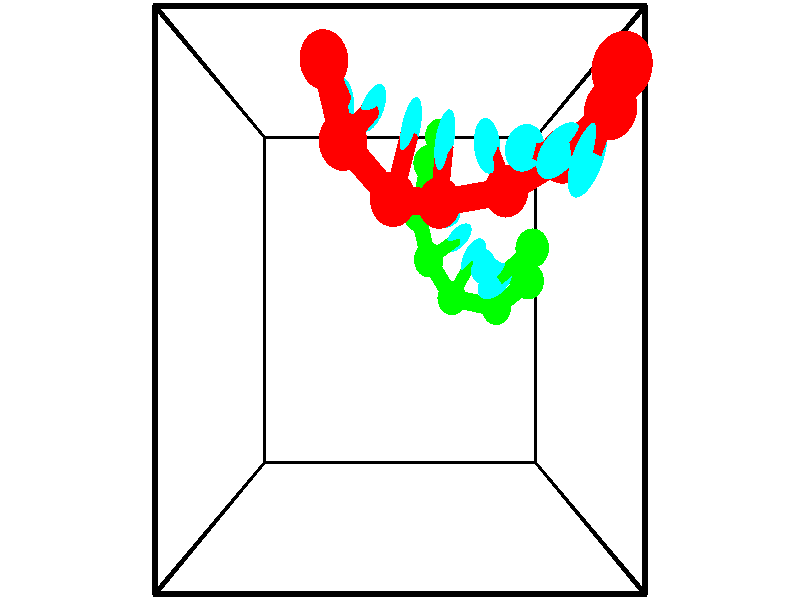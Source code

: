 // switches for output
#declare DRAW_BASES = 1; // possible values are 0, 1; only relevant for DNA ribbons
#declare DRAW_BASES_TYPE = 3; // possible values are 1, 2, 3; only relevant for DNA ribbons
#declare DRAW_FOG = 0; // set to 1 to enable fog

#include "colors.inc"

#include "transforms.inc"
background { rgb <1, 1, 1>}

#default {
   normal{
       ripples 0.25
       frequency 0.20
       turbulence 0.2
       lambda 5
   }
	finish {
		phong 0.1
		phong_size 40.
	}
}

// original window dimensions: 1024x640


// camera settings

camera {
	sky <-0, 1, 0>
	up <-0, 1, 0>
	right 1.6 * <1, 0, 0>
	location <2.5, 2.5, 11.1562>
	look_at <2.5, 2.5, 2.5>
	direction <0, 0, -8.6562>
	angle 67.0682
}


# declare cpy_camera_pos = <2.5, 2.5, 11.1562>;
# if (DRAW_FOG = 1)
fog {
	fog_type 2
	up vnormalize(cpy_camera_pos)
	color rgbt<1,1,1,0.3>
	distance 1e-5
	fog_alt 3e-3
	fog_offset 4
}
# end


// LIGHTS

# declare lum = 6;
global_settings {
	ambient_light rgb lum * <0.05, 0.05, 0.05>
	max_trace_level 15
}# declare cpy_direct_light_amount = 0.25;
light_source
{	1000 * <-1, -1, 1>,
	rgb lum * cpy_direct_light_amount
	parallel
}

light_source
{	1000 * <1, 1, -1>,
	rgb lum * cpy_direct_light_amount
	parallel
}

// strand 0

// nucleotide -1

// particle -1
sphere {
	<1.713625, 4.568853, 4.909511> 0.250000
	pigment { color rgbt <1,0,0,0> }
	no_shadow
}
cylinder {
	<1.796322, 4.463766, 4.532526>,  <1.845940, 4.400714, 4.306334>, 0.100000
	pigment { color rgbt <1,0,0,0> }
	no_shadow
}
cylinder {
	<1.796322, 4.463766, 4.532526>,  <1.713625, 4.568853, 4.909511>, 0.100000
	pigment { color rgbt <1,0,0,0> }
	no_shadow
}

// particle -1
sphere {
	<1.796322, 4.463766, 4.532526> 0.100000
	pigment { color rgbt <1,0,0,0> }
	no_shadow
}
sphere {
	0, 1
	scale<0.080000,0.200000,0.300000>
	matrix <0.956808, -0.146944, 0.250851,
		-0.204392, -0.953618, 0.220990,
		0.206743, -0.262717, -0.942463,
		1.858345, 4.384951, 4.249786>
	pigment { color rgbt <0,1,1,0> }
	no_shadow
}
cylinder {
	<1.908137, 3.871648, 4.885137>,  <1.713625, 4.568853, 4.909511>, 0.130000
	pigment { color rgbt <1,0,0,0> }
	no_shadow
}

// nucleotide -1

// particle -1
sphere {
	<1.908137, 3.871648, 4.885137> 0.250000
	pigment { color rgbt <1,0,0,0> }
	no_shadow
}
cylinder {
	<2.073990, 4.111414, 4.611266>,  <2.173501, 4.255273, 4.446944>, 0.100000
	pigment { color rgbt <1,0,0,0> }
	no_shadow
}
cylinder {
	<2.073990, 4.111414, 4.611266>,  <1.908137, 3.871648, 4.885137>, 0.100000
	pigment { color rgbt <1,0,0,0> }
	no_shadow
}

// particle -1
sphere {
	<2.073990, 4.111414, 4.611266> 0.100000
	pigment { color rgbt <1,0,0,0> }
	no_shadow
}
sphere {
	0, 1
	scale<0.080000,0.200000,0.300000>
	matrix <0.905897, -0.343164, 0.248170,
		-0.086200, -0.723147, -0.685294,
		0.414632, 0.599414, -0.684677,
		2.198380, 4.291238, 4.405863>
	pigment { color rgbt <0,1,1,0> }
	no_shadow
}
cylinder {
	<2.423787, 3.414641, 4.572441>,  <1.908137, 3.871648, 4.885137>, 0.130000
	pigment { color rgbt <1,0,0,0> }
	no_shadow
}

// nucleotide -1

// particle -1
sphere {
	<2.423787, 3.414641, 4.572441> 0.250000
	pigment { color rgbt <1,0,0,0> }
	no_shadow
}
cylinder {
	<2.536636, 3.794968, 4.521293>,  <2.604346, 4.023165, 4.490603>, 0.100000
	pigment { color rgbt <1,0,0,0> }
	no_shadow
}
cylinder {
	<2.536636, 3.794968, 4.521293>,  <2.423787, 3.414641, 4.572441>, 0.100000
	pigment { color rgbt <1,0,0,0> }
	no_shadow
}

// particle -1
sphere {
	<2.536636, 3.794968, 4.521293> 0.100000
	pigment { color rgbt <1,0,0,0> }
	no_shadow
}
sphere {
	0, 1
	scale<0.080000,0.200000,0.300000>
	matrix <0.921168, -0.231228, 0.313022,
		0.268059, -0.206101, -0.941099,
		0.282123, 0.950818, -0.127871,
		2.621273, 4.080214, 4.482932>
	pigment { color rgbt <0,1,1,0> }
	no_shadow
}
cylinder {
	<2.957685, 3.443859, 4.108723>,  <2.423787, 3.414641, 4.572441>, 0.130000
	pigment { color rgbt <1,0,0,0> }
	no_shadow
}

// nucleotide -1

// particle -1
sphere {
	<2.957685, 3.443859, 4.108723> 0.250000
	pigment { color rgbt <1,0,0,0> }
	no_shadow
}
cylinder {
	<2.974983, 3.728807, 4.388911>,  <2.985362, 3.899776, 4.557024>, 0.100000
	pigment { color rgbt <1,0,0,0> }
	no_shadow
}
cylinder {
	<2.974983, 3.728807, 4.388911>,  <2.957685, 3.443859, 4.108723>, 0.100000
	pigment { color rgbt <1,0,0,0> }
	no_shadow
}

// particle -1
sphere {
	<2.974983, 3.728807, 4.388911> 0.100000
	pigment { color rgbt <1,0,0,0> }
	no_shadow
}
sphere {
	0, 1
	scale<0.080000,0.200000,0.300000>
	matrix <0.881834, -0.356755, 0.308373,
		0.469572, 0.604363, -0.643621,
		0.043246, 0.712371, 0.700470,
		2.987957, 3.942518, 4.599052>
	pigment { color rgbt <0,1,1,0> }
	no_shadow
}
cylinder {
	<3.725430, 3.544874, 4.191608>,  <2.957685, 3.443859, 4.108723>, 0.130000
	pigment { color rgbt <1,0,0,0> }
	no_shadow
}

// nucleotide -1

// particle -1
sphere {
	<3.725430, 3.544874, 4.191608> 0.250000
	pigment { color rgbt <1,0,0,0> }
	no_shadow
}
cylinder {
	<3.556614, 3.724607, 4.506565>,  <3.455324, 3.832446, 4.695539>, 0.100000
	pigment { color rgbt <1,0,0,0> }
	no_shadow
}
cylinder {
	<3.556614, 3.724607, 4.506565>,  <3.725430, 3.544874, 4.191608>, 0.100000
	pigment { color rgbt <1,0,0,0> }
	no_shadow
}

// particle -1
sphere {
	<3.556614, 3.724607, 4.506565> 0.100000
	pigment { color rgbt <1,0,0,0> }
	no_shadow
}
sphere {
	0, 1
	scale<0.080000,0.200000,0.300000>
	matrix <0.792013, -0.239875, 0.561404,
		0.441132, 0.860559, -0.254640,
		-0.422039, 0.449331, 0.787391,
		3.430002, 3.859406, 4.742782>
	pigment { color rgbt <0,1,1,0> }
	no_shadow
}
cylinder {
	<4.283597, 3.812674, 4.561364>,  <3.725430, 3.544874, 4.191608>, 0.130000
	pigment { color rgbt <1,0,0,0> }
	no_shadow
}

// nucleotide -1

// particle -1
sphere {
	<4.283597, 3.812674, 4.561364> 0.250000
	pigment { color rgbt <1,0,0,0> }
	no_shadow
}
cylinder {
	<3.988785, 3.796021, 4.831195>,  <3.811898, 3.786030, 4.993094>, 0.100000
	pigment { color rgbt <1,0,0,0> }
	no_shadow
}
cylinder {
	<3.988785, 3.796021, 4.831195>,  <4.283597, 3.812674, 4.561364>, 0.100000
	pigment { color rgbt <1,0,0,0> }
	no_shadow
}

// particle -1
sphere {
	<3.988785, 3.796021, 4.831195> 0.100000
	pigment { color rgbt <1,0,0,0> }
	no_shadow
}
sphere {
	0, 1
	scale<0.080000,0.200000,0.300000>
	matrix <0.636294, -0.379234, 0.671797,
		0.227855, 0.924364, 0.305996,
		-0.737029, -0.041631, 0.674577,
		3.767676, 3.783532, 5.033568>
	pigment { color rgbt <0,1,1,0> }
	no_shadow
}
cylinder {
	<4.591275, 4.077549, 5.156069>,  <4.283597, 3.812674, 4.561364>, 0.130000
	pigment { color rgbt <1,0,0,0> }
	no_shadow
}

// nucleotide -1

// particle -1
sphere {
	<4.591275, 4.077549, 5.156069> 0.250000
	pigment { color rgbt <1,0,0,0> }
	no_shadow
}
cylinder {
	<4.275150, 3.859311, 5.267593>,  <4.085475, 3.728369, 5.334508>, 0.100000
	pigment { color rgbt <1,0,0,0> }
	no_shadow
}
cylinder {
	<4.275150, 3.859311, 5.267593>,  <4.591275, 4.077549, 5.156069>, 0.100000
	pigment { color rgbt <1,0,0,0> }
	no_shadow
}

// particle -1
sphere {
	<4.275150, 3.859311, 5.267593> 0.100000
	pigment { color rgbt <1,0,0,0> }
	no_shadow
}
sphere {
	0, 1
	scale<0.080000,0.200000,0.300000>
	matrix <0.539764, -0.404636, 0.738190,
		-0.289936, 0.733891, 0.614281,
		-0.790311, -0.545594, 0.278810,
		4.038057, 3.695633, 5.351236>
	pigment { color rgbt <0,1,1,0> }
	no_shadow
}
cylinder {
	<4.428725, 4.186536, 5.901924>,  <4.591275, 4.077549, 5.156069>, 0.130000
	pigment { color rgbt <1,0,0,0> }
	no_shadow
}

// nucleotide -1

// particle -1
sphere {
	<4.428725, 4.186536, 5.901924> 0.250000
	pigment { color rgbt <1,0,0,0> }
	no_shadow
}
cylinder {
	<4.291611, 3.825186, 5.798843>,  <4.209342, 3.608376, 5.736995>, 0.100000
	pigment { color rgbt <1,0,0,0> }
	no_shadow
}
cylinder {
	<4.291611, 3.825186, 5.798843>,  <4.428725, 4.186536, 5.901924>, 0.100000
	pigment { color rgbt <1,0,0,0> }
	no_shadow
}

// particle -1
sphere {
	<4.291611, 3.825186, 5.798843> 0.100000
	pigment { color rgbt <1,0,0,0> }
	no_shadow
}
sphere {
	0, 1
	scale<0.080000,0.200000,0.300000>
	matrix <0.566182, -0.417572, 0.710684,
		-0.749623, 0.097707, 0.654613,
		-0.342787, -0.903375, -0.257702,
		4.188775, 3.554173, 5.721533>
	pigment { color rgbt <0,1,1,0> }
	no_shadow
}
// strand 1

// nucleotide -1

// particle -1
sphere {
	<4.513430, 3.156889, 1.958782> 0.250000
	pigment { color rgbt <0,1,0,0> }
	no_shadow
}
cylinder {
	<4.196739, 2.918228, 1.906363>,  <4.006725, 2.775031, 1.874911>, 0.100000
	pigment { color rgbt <0,1,0,0> }
	no_shadow
}
cylinder {
	<4.196739, 2.918228, 1.906363>,  <4.513430, 3.156889, 1.958782>, 0.100000
	pigment { color rgbt <0,1,0,0> }
	no_shadow
}

// particle -1
sphere {
	<4.196739, 2.918228, 1.906363> 0.100000
	pigment { color rgbt <0,1,0,0> }
	no_shadow
}
sphere {
	0, 1
	scale<0.080000,0.200000,0.300000>
	matrix <-0.150349, 0.398251, -0.904870,
		0.592085, -0.696706, -0.405013,
		-0.791726, -0.596654, -0.131050,
		3.959221, 2.739232, 1.867048>
	pigment { color rgbt <0,1,1,0> }
	no_shadow
}
cylinder {
	<4.590364, 2.757126, 1.308961>,  <4.513430, 3.156889, 1.958782>, 0.130000
	pigment { color rgbt <0,1,0,0> }
	no_shadow
}

// nucleotide -1

// particle -1
sphere {
	<4.590364, 2.757126, 1.308961> 0.250000
	pigment { color rgbt <0,1,0,0> }
	no_shadow
}
cylinder {
	<4.207840, 2.822016, 1.406249>,  <3.978326, 2.860950, 1.464622>, 0.100000
	pigment { color rgbt <0,1,0,0> }
	no_shadow
}
cylinder {
	<4.207840, 2.822016, 1.406249>,  <4.590364, 2.757126, 1.308961>, 0.100000
	pigment { color rgbt <0,1,0,0> }
	no_shadow
}

// particle -1
sphere {
	<4.207840, 2.822016, 1.406249> 0.100000
	pigment { color rgbt <0,1,0,0> }
	no_shadow
}
sphere {
	0, 1
	scale<0.080000,0.200000,0.300000>
	matrix <-0.156451, 0.418816, -0.894492,
		-0.246973, -0.893463, -0.375137,
		-0.956309, 0.162225, 0.243219,
		3.920947, 2.870683, 1.479215>
	pigment { color rgbt <0,1,1,0> }
	no_shadow
}
cylinder {
	<4.164294, 2.388724, 0.717787>,  <4.590364, 2.757126, 1.308961>, 0.130000
	pigment { color rgbt <0,1,0,0> }
	no_shadow
}

// nucleotide -1

// particle -1
sphere {
	<4.164294, 2.388724, 0.717787> 0.250000
	pigment { color rgbt <0,1,0,0> }
	no_shadow
}
cylinder {
	<4.024773, 2.711489, 0.908461>,  <3.941060, 2.905148, 1.022865>, 0.100000
	pigment { color rgbt <0,1,0,0> }
	no_shadow
}
cylinder {
	<4.024773, 2.711489, 0.908461>,  <4.164294, 2.388724, 0.717787>, 0.100000
	pigment { color rgbt <0,1,0,0> }
	no_shadow
}

// particle -1
sphere {
	<4.024773, 2.711489, 0.908461> 0.100000
	pigment { color rgbt <0,1,0,0> }
	no_shadow
}
sphere {
	0, 1
	scale<0.080000,0.200000,0.300000>
	matrix <-0.218772, 0.424474, -0.878613,
		-0.911304, -0.410749, 0.028472,
		-0.348803, 0.806912, 0.476685,
		3.920131, 2.953562, 1.051466>
	pigment { color rgbt <0,1,1,0> }
	no_shadow
}
cylinder {
	<3.404263, 2.529445, 0.628950>,  <4.164294, 2.388724, 0.717787>, 0.130000
	pigment { color rgbt <0,1,0,0> }
	no_shadow
}

// nucleotide -1

// particle -1
sphere {
	<3.404263, 2.529445, 0.628950> 0.250000
	pigment { color rgbt <0,1,0,0> }
	no_shadow
}
cylinder {
	<3.614342, 2.865696, 0.681886>,  <3.740389, 3.067446, 0.713647>, 0.100000
	pigment { color rgbt <0,1,0,0> }
	no_shadow
}
cylinder {
	<3.614342, 2.865696, 0.681886>,  <3.404263, 2.529445, 0.628950>, 0.100000
	pigment { color rgbt <0,1,0,0> }
	no_shadow
}

// particle -1
sphere {
	<3.614342, 2.865696, 0.681886> 0.100000
	pigment { color rgbt <0,1,0,0> }
	no_shadow
}
sphere {
	0, 1
	scale<0.080000,0.200000,0.300000>
	matrix <-0.414228, 0.388385, -0.823148,
		-0.743359, 0.377495, 0.552190,
		0.525197, 0.840627, 0.132340,
		3.771901, 3.117884, 0.721588>
	pigment { color rgbt <0,1,1,0> }
	no_shadow
}
cylinder {
	<2.989443, 3.071378, 0.865842>,  <3.404263, 2.529445, 0.628950>, 0.130000
	pigment { color rgbt <0,1,0,0> }
	no_shadow
}

// nucleotide -1

// particle -1
sphere {
	<2.989443, 3.071378, 0.865842> 0.250000
	pigment { color rgbt <0,1,0,0> }
	no_shadow
}
cylinder {
	<3.298332, 3.265062, 0.701301>,  <3.483666, 3.381273, 0.602576>, 0.100000
	pigment { color rgbt <0,1,0,0> }
	no_shadow
}
cylinder {
	<3.298332, 3.265062, 0.701301>,  <2.989443, 3.071378, 0.865842>, 0.100000
	pigment { color rgbt <0,1,0,0> }
	no_shadow
}

// particle -1
sphere {
	<3.298332, 3.265062, 0.701301> 0.100000
	pigment { color rgbt <0,1,0,0> }
	no_shadow
}
sphere {
	0, 1
	scale<0.080000,0.200000,0.300000>
	matrix <-0.630152, 0.501048, -0.593177,
		-0.081115, 0.717280, 0.692047,
		0.772223, 0.484211, -0.411353,
		3.529999, 3.410326, 0.577895>
	pigment { color rgbt <0,1,1,0> }
	no_shadow
}
cylinder {
	<2.809035, 3.719301, 0.874337>,  <2.989443, 3.071378, 0.865842>, 0.130000
	pigment { color rgbt <0,1,0,0> }
	no_shadow
}

// nucleotide -1

// particle -1
sphere {
	<2.809035, 3.719301, 0.874337> 0.250000
	pigment { color rgbt <0,1,0,0> }
	no_shadow
}
cylinder {
	<3.112259, 3.726154, 0.613553>,  <3.294193, 3.730267, 0.457082>, 0.100000
	pigment { color rgbt <0,1,0,0> }
	no_shadow
}
cylinder {
	<3.112259, 3.726154, 0.613553>,  <2.809035, 3.719301, 0.874337>, 0.100000
	pigment { color rgbt <0,1,0,0> }
	no_shadow
}

// particle -1
sphere {
	<3.112259, 3.726154, 0.613553> 0.100000
	pigment { color rgbt <0,1,0,0> }
	no_shadow
}
sphere {
	0, 1
	scale<0.080000,0.200000,0.300000>
	matrix <-0.487651, 0.678680, -0.549173,
		0.433063, 0.734234, 0.522835,
		0.758059, 0.017135, -0.651961,
		3.339677, 3.731295, 0.417965>
	pigment { color rgbt <0,1,1,0> }
	no_shadow
}
cylinder {
	<2.979087, 4.449914, 0.837168>,  <2.809035, 3.719301, 0.874337>, 0.130000
	pigment { color rgbt <0,1,0,0> }
	no_shadow
}

// nucleotide -1

// particle -1
sphere {
	<2.979087, 4.449914, 0.837168> 0.250000
	pigment { color rgbt <0,1,0,0> }
	no_shadow
}
cylinder {
	<3.114105, 4.281437, 0.500440>,  <3.195116, 4.180351, 0.298403>, 0.100000
	pigment { color rgbt <0,1,0,0> }
	no_shadow
}
cylinder {
	<3.114105, 4.281437, 0.500440>,  <2.979087, 4.449914, 0.837168>, 0.100000
	pigment { color rgbt <0,1,0,0> }
	no_shadow
}

// particle -1
sphere {
	<3.114105, 4.281437, 0.500440> 0.100000
	pigment { color rgbt <0,1,0,0> }
	no_shadow
}
sphere {
	0, 1
	scale<0.080000,0.200000,0.300000>
	matrix <-0.411305, 0.738422, -0.534379,
		0.846694, 0.526622, 0.076013,
		0.337545, -0.421191, -0.841820,
		3.215369, 4.155080, 0.247894>
	pigment { color rgbt <0,1,1,0> }
	no_shadow
}
cylinder {
	<3.199252, 4.951863, 0.323547>,  <2.979087, 4.449914, 0.837168>, 0.130000
	pigment { color rgbt <0,1,0,0> }
	no_shadow
}

// nucleotide -1

// particle -1
sphere {
	<3.199252, 4.951863, 0.323547> 0.250000
	pigment { color rgbt <0,1,0,0> }
	no_shadow
}
cylinder {
	<3.103157, 4.621914, 0.118854>,  <3.045500, 4.423944, -0.003963>, 0.100000
	pigment { color rgbt <0,1,0,0> }
	no_shadow
}
cylinder {
	<3.103157, 4.621914, 0.118854>,  <3.199252, 4.951863, 0.323547>, 0.100000
	pigment { color rgbt <0,1,0,0> }
	no_shadow
}

// particle -1
sphere {
	<3.103157, 4.621914, 0.118854> 0.100000
	pigment { color rgbt <0,1,0,0> }
	no_shadow
}
sphere {
	0, 1
	scale<0.080000,0.200000,0.300000>
	matrix <-0.688356, 0.516464, -0.509344,
		0.684436, 0.229892, -0.691879,
		-0.240236, -0.824873, -0.511734,
		3.031086, 4.374452, -0.034667>
	pigment { color rgbt <0,1,1,0> }
	no_shadow
}
// box output
cylinder {
	<0.000000, 0.000000, 0.000000>,  <5.000000, 0.000000, 0.000000>, 0.025000
	pigment { color rgbt <0,0,0,0> }
	no_shadow
}
cylinder {
	<0.000000, 0.000000, 0.000000>,  <0.000000, 5.000000, 0.000000>, 0.025000
	pigment { color rgbt <0,0,0,0> }
	no_shadow
}
cylinder {
	<0.000000, 0.000000, 0.000000>,  <0.000000, 0.000000, 5.000000>, 0.025000
	pigment { color rgbt <0,0,0,0> }
	no_shadow
}
cylinder {
	<5.000000, 5.000000, 5.000000>,  <0.000000, 5.000000, 5.000000>, 0.025000
	pigment { color rgbt <0,0,0,0> }
	no_shadow
}
cylinder {
	<5.000000, 5.000000, 5.000000>,  <5.000000, 0.000000, 5.000000>, 0.025000
	pigment { color rgbt <0,0,0,0> }
	no_shadow
}
cylinder {
	<5.000000, 5.000000, 5.000000>,  <5.000000, 5.000000, 0.000000>, 0.025000
	pigment { color rgbt <0,0,0,0> }
	no_shadow
}
cylinder {
	<0.000000, 0.000000, 5.000000>,  <0.000000, 5.000000, 5.000000>, 0.025000
	pigment { color rgbt <0,0,0,0> }
	no_shadow
}
cylinder {
	<0.000000, 0.000000, 5.000000>,  <5.000000, 0.000000, 5.000000>, 0.025000
	pigment { color rgbt <0,0,0,0> }
	no_shadow
}
cylinder {
	<5.000000, 5.000000, 0.000000>,  <0.000000, 5.000000, 0.000000>, 0.025000
	pigment { color rgbt <0,0,0,0> }
	no_shadow
}
cylinder {
	<5.000000, 5.000000, 0.000000>,  <5.000000, 0.000000, 0.000000>, 0.025000
	pigment { color rgbt <0,0,0,0> }
	no_shadow
}
cylinder {
	<5.000000, 0.000000, 5.000000>,  <5.000000, 0.000000, 0.000000>, 0.025000
	pigment { color rgbt <0,0,0,0> }
	no_shadow
}
cylinder {
	<0.000000, 5.000000, 0.000000>,  <0.000000, 5.000000, 5.000000>, 0.025000
	pigment { color rgbt <0,0,0,0> }
	no_shadow
}
// end of box output
